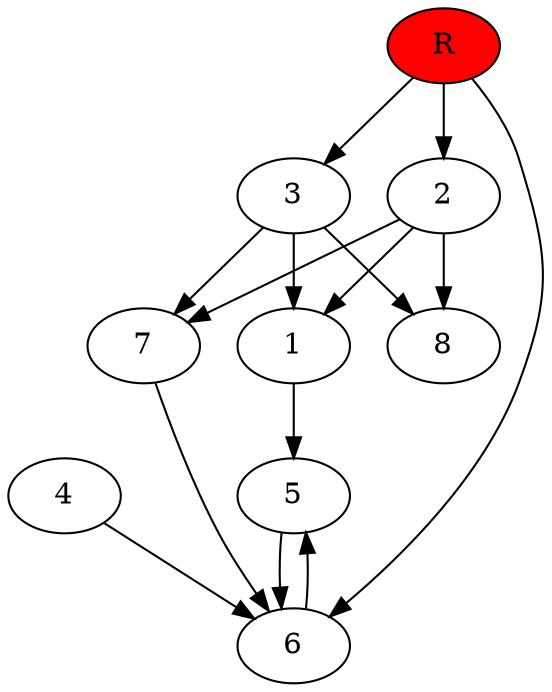 digraph prb8200 {
	1
	2
	3
	4
	5
	6
	7
	8
	R [fillcolor="#ff0000" style=filled]
	1 -> 5
	2 -> 1
	2 -> 7
	2 -> 8
	3 -> 1
	3 -> 7
	3 -> 8
	4 -> 6
	5 -> 6
	6 -> 5
	7 -> 6
	R -> 2
	R -> 3
	R -> 6
}
